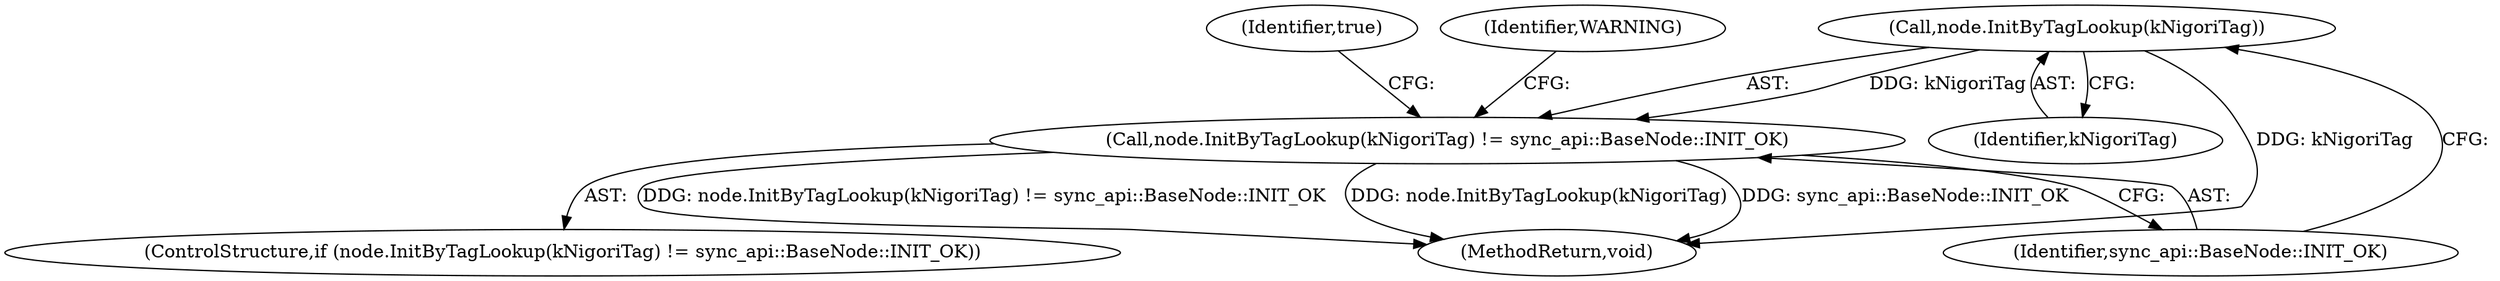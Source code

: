 digraph "1_Chrome_fcd3a7a671ecf2d5f46ea34787d27507a914d2f5_9@del" {
"1000113" [label="(Call,node.InitByTagLookup(kNigoriTag))"];
"1000112" [label="(Call,node.InitByTagLookup(kNigoriTag) != sync_api::BaseNode::INIT_OK)"];
"1000115" [label="(Identifier,sync_api::BaseNode::INIT_OK)"];
"1000111" [label="(ControlStructure,if (node.InitByTagLookup(kNigoriTag) != sync_api::BaseNode::INIT_OK))"];
"1000114" [label="(Identifier,kNigoriTag)"];
"1000126" [label="(Identifier,true)"];
"1000119" [label="(Identifier,WARNING)"];
"1000113" [label="(Call,node.InitByTagLookup(kNigoriTag))"];
"1000112" [label="(Call,node.InitByTagLookup(kNigoriTag) != sync_api::BaseNode::INIT_OK)"];
"1000129" [label="(MethodReturn,void)"];
"1000113" -> "1000112"  [label="AST: "];
"1000113" -> "1000114"  [label="CFG: "];
"1000114" -> "1000113"  [label="AST: "];
"1000115" -> "1000113"  [label="CFG: "];
"1000113" -> "1000129"  [label="DDG: kNigoriTag"];
"1000113" -> "1000112"  [label="DDG: kNigoriTag"];
"1000112" -> "1000111"  [label="AST: "];
"1000112" -> "1000115"  [label="CFG: "];
"1000115" -> "1000112"  [label="AST: "];
"1000119" -> "1000112"  [label="CFG: "];
"1000126" -> "1000112"  [label="CFG: "];
"1000112" -> "1000129"  [label="DDG: sync_api::BaseNode::INIT_OK"];
"1000112" -> "1000129"  [label="DDG: node.InitByTagLookup(kNigoriTag) != sync_api::BaseNode::INIT_OK"];
"1000112" -> "1000129"  [label="DDG: node.InitByTagLookup(kNigoriTag)"];
}
